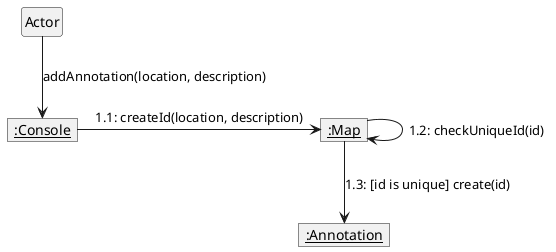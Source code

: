 @startuml Communication Model (addAnnotation())
scale 1
skinparam style strictuml
' Disables the icons on the class attributes (colored icons)
' skinparam classAttributeIconSize 0 

' Create a UML Interaction Diagram (either a Sequence Diagram or a Communications Diagram for operation addAnnotation(..)
hide empty members

object ":Console" as Console
object ":Map" as Map
object ":Annotation" as Annotation

Actor --> Console: addAnnotation(location, description)

Console -> Map: 1.1: createId(location, description)
Map --> Map: 1.2: checkUniqueId(id)

Map --> Annotation: 1.3: [id is unique] create(id)
@enduml